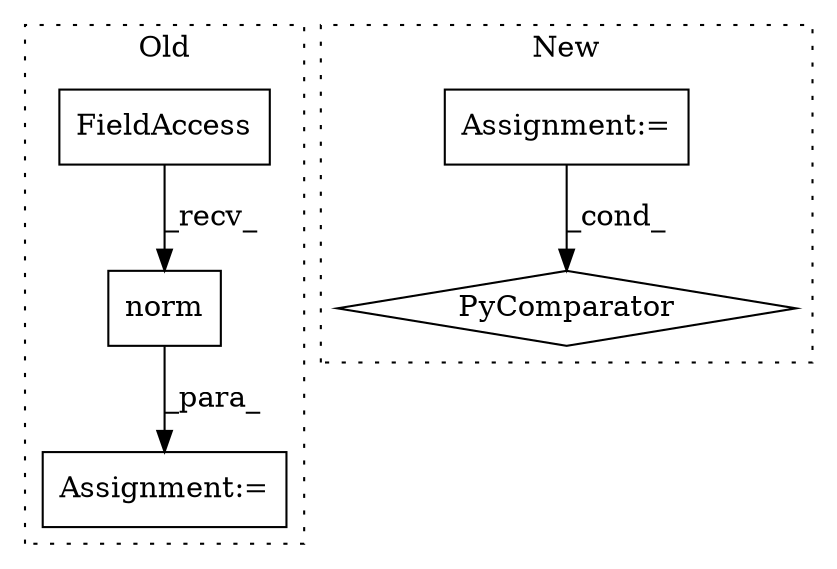 digraph G {
subgraph cluster0 {
1 [label="norm" a="32" s="5819,5839" l="5,1" shape="box"];
4 [label="Assignment:=" a="7" s="5676" l="1" shape="box"];
5 [label="FieldAccess" a="22" s="5806" l="12" shape="box"];
label = "Old";
style="dotted";
}
subgraph cluster1 {
2 [label="PyComparator" a="113" s="6122" l="26" shape="diamond"];
3 [label="Assignment:=" a="7" s="6122" l="26" shape="box"];
label = "New";
style="dotted";
}
1 -> 4 [label="_para_"];
3 -> 2 [label="_cond_"];
5 -> 1 [label="_recv_"];
}